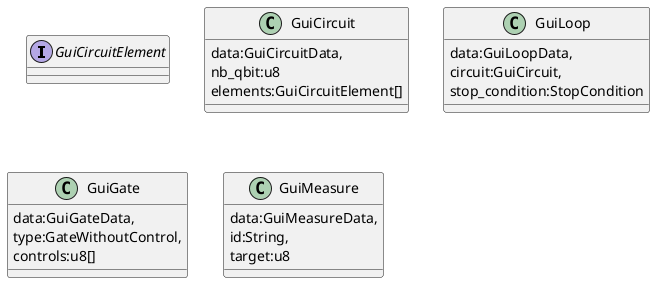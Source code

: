 @startuml


interface GuiCircuitElement

class GuiCircuit
class GuiLoop
class GuiGate
class GuiMeasure

class GuiCircuit {
    data:GuiCircuitData,
    nb_qbit:u8
    elements:GuiCircuitElement[]
}

class GuiLoop {
    data:GuiLoopData,
    circuit:GuiCircuit,
    stop_condition:StopCondition
}

class GuiMeasure {
    data:GuiMeasureData,
    id:String,
    target:u8
}

class GuiGate {
    data:GuiGateData,
    type:GateWithoutControl,
    controls:u8[]
}


@enduml